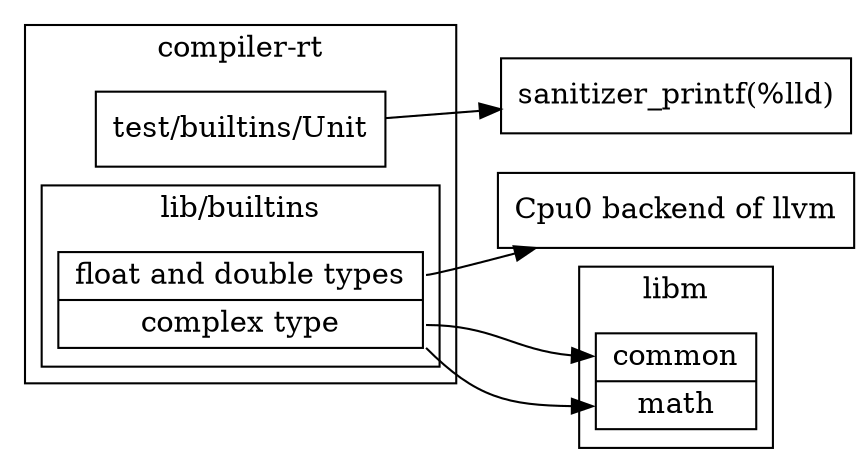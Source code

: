 // dot -Tpng compiler-rt-dep-short.gv -o compiler-rt-dep-short.png
digraph G {
  rankdir=LR;

  compound=true;
  node [shape=record];

  subgraph cluster_compiler_rt {
    label = "compiler-rt";
    utb [label="test/builtins/Unit"];
    subgraph cluster_builtins {
      label = "lib/builtins";
      builtins [label="<fdt> float and double types | <ct> complex type"];
    }
  }

  node [label = "sanitizer_printf(%lld)"]; sanitizer_printf;
  node [label = "Cpu0 backend of llvm"]; cpu0;

  subgraph cluster_libm {
    label = "libm";
    libm [label="<c> common | <ma> math"];
  }

  builtins:ct -> libm:c;
  builtins:ct:se -> libm:ma;
  builtins:fdt -> cpu0;
  utb -> sanitizer_printf;
}
